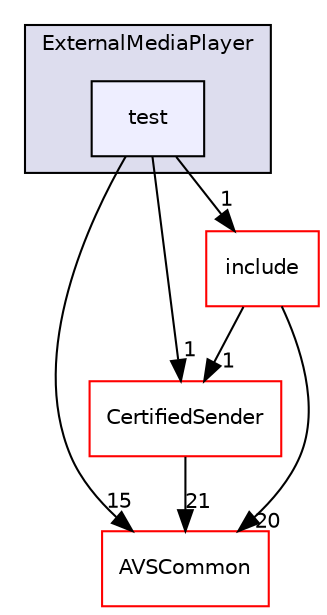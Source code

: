 digraph "/home/ANT.AMAZON.COM/womw/workplace/1.19_release/doxy/avs-device-sdk/CapabilityAgents/ExternalMediaPlayer/test" {
  compound=true
  node [ fontsize="10", fontname="Helvetica"];
  edge [ labelfontsize="10", labelfontname="Helvetica"];
  subgraph clusterdir_a76b392fe5ef3dcdb4d5296d7cae461e {
    graph [ bgcolor="#ddddee", pencolor="black", label="ExternalMediaPlayer" fontname="Helvetica", fontsize="10", URL="dir_a76b392fe5ef3dcdb4d5296d7cae461e.html"]
  dir_7703af938eacf75384f831dda6ee3006 [shape=box, label="test", style="filled", fillcolor="#eeeeff", pencolor="black", URL="dir_7703af938eacf75384f831dda6ee3006.html"];
  }
  dir_cf27311ab9f4263eef70b28364b95692 [shape=box label="CertifiedSender" fillcolor="white" style="filled" color="red" URL="dir_cf27311ab9f4263eef70b28364b95692.html"];
  dir_13e65effb2bde530b17b3d5eefcd0266 [shape=box label="AVSCommon" fillcolor="white" style="filled" color="red" URL="dir_13e65effb2bde530b17b3d5eefcd0266.html"];
  dir_68d5dfd4dd8e84823fb789e3f3a36d40 [shape=box label="include" fillcolor="white" style="filled" color="red" URL="dir_68d5dfd4dd8e84823fb789e3f3a36d40.html"];
  dir_7703af938eacf75384f831dda6ee3006->dir_cf27311ab9f4263eef70b28364b95692 [headlabel="1", labeldistance=1.5 headhref="dir_000209_000279.html"];
  dir_7703af938eacf75384f831dda6ee3006->dir_13e65effb2bde530b17b3d5eefcd0266 [headlabel="15", labeldistance=1.5 headhref="dir_000209_000017.html"];
  dir_7703af938eacf75384f831dda6ee3006->dir_68d5dfd4dd8e84823fb789e3f3a36d40 [headlabel="1", labeldistance=1.5 headhref="dir_000209_000206.html"];
  dir_cf27311ab9f4263eef70b28364b95692->dir_13e65effb2bde530b17b3d5eefcd0266 [headlabel="21", labeldistance=1.5 headhref="dir_000279_000017.html"];
  dir_68d5dfd4dd8e84823fb789e3f3a36d40->dir_cf27311ab9f4263eef70b28364b95692 [headlabel="1", labeldistance=1.5 headhref="dir_000206_000279.html"];
  dir_68d5dfd4dd8e84823fb789e3f3a36d40->dir_13e65effb2bde530b17b3d5eefcd0266 [headlabel="20", labeldistance=1.5 headhref="dir_000206_000017.html"];
}
